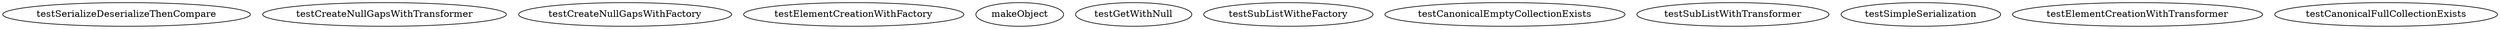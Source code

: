 digraph G {
testSerializeDeserializeThenCompare;
testCreateNullGapsWithTransformer;
testCreateNullGapsWithFactory;
testElementCreationWithFactory;
makeObject;
testGetWithNull;
testSubListWitheFactory;
testCanonicalEmptyCollectionExists;
testSubListWithTransformer;
testSimpleSerialization;
testElementCreationWithTransformer;
testCanonicalFullCollectionExists;
}
